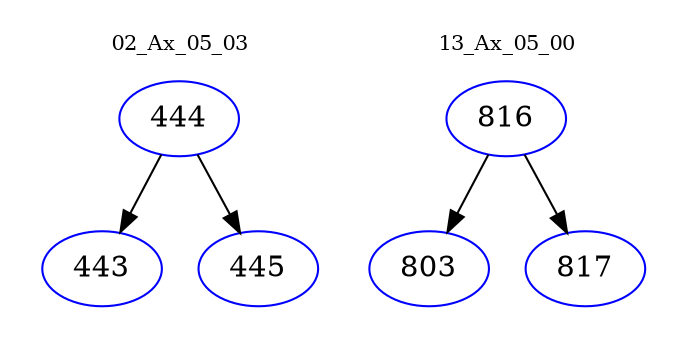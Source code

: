 digraph{
subgraph cluster_0 {
color = white
label = "02_Ax_05_03";
fontsize=10;
T0_444 [label="444", color="blue"]
T0_444 -> T0_443 [color="black"]
T0_443 [label="443", color="blue"]
T0_444 -> T0_445 [color="black"]
T0_445 [label="445", color="blue"]
}
subgraph cluster_1 {
color = white
label = "13_Ax_05_00";
fontsize=10;
T1_816 [label="816", color="blue"]
T1_816 -> T1_803 [color="black"]
T1_803 [label="803", color="blue"]
T1_816 -> T1_817 [color="black"]
T1_817 [label="817", color="blue"]
}
}
